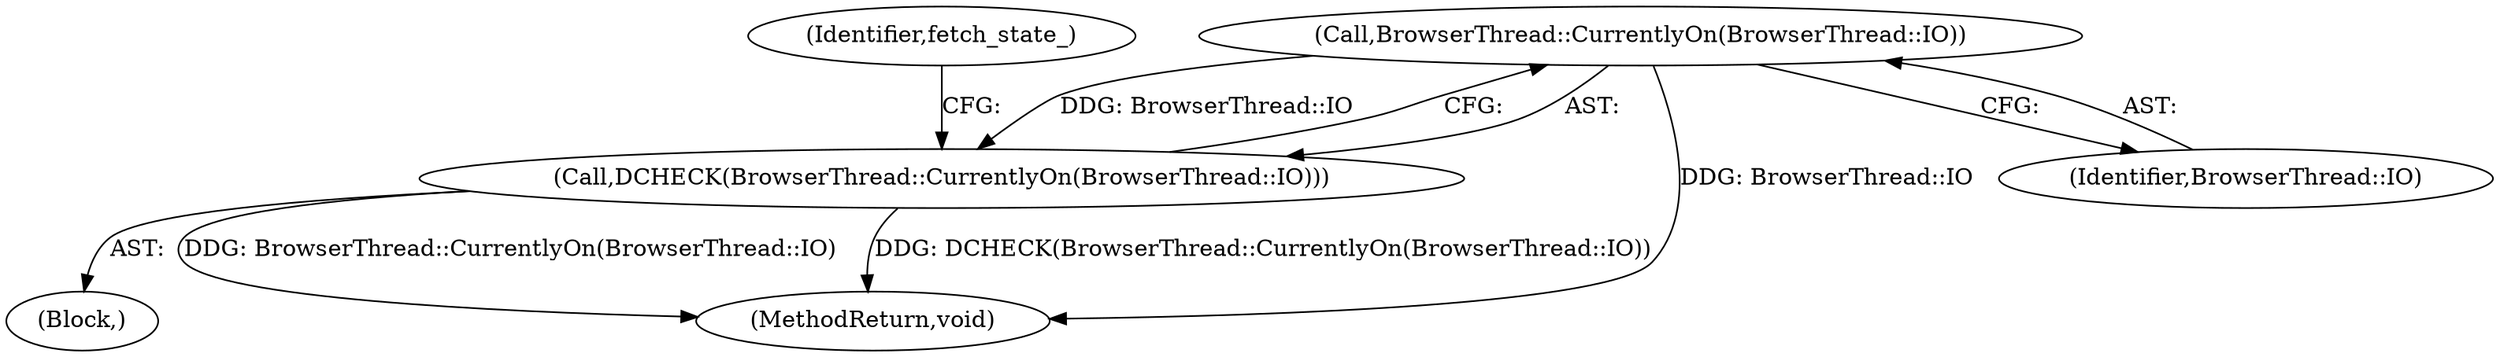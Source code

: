 digraph "0_Chrome_a6e146b4a369b31afa4c4323cc813dcbe0ef0c2b@API" {
"1000103" [label="(Call,BrowserThread::CurrentlyOn(BrowserThread::IO))"];
"1000102" [label="(Call,DCHECK(BrowserThread::CurrentlyOn(BrowserThread::IO)))"];
"1000135" [label="(MethodReturn,void)"];
"1000104" [label="(Identifier,BrowserThread::IO)"];
"1000101" [label="(Block,)"];
"1000103" [label="(Call,BrowserThread::CurrentlyOn(BrowserThread::IO))"];
"1000109" [label="(Identifier,fetch_state_)"];
"1000102" [label="(Call,DCHECK(BrowserThread::CurrentlyOn(BrowserThread::IO)))"];
"1000103" -> "1000102"  [label="AST: "];
"1000103" -> "1000104"  [label="CFG: "];
"1000104" -> "1000103"  [label="AST: "];
"1000102" -> "1000103"  [label="CFG: "];
"1000103" -> "1000135"  [label="DDG: BrowserThread::IO"];
"1000103" -> "1000102"  [label="DDG: BrowserThread::IO"];
"1000102" -> "1000101"  [label="AST: "];
"1000109" -> "1000102"  [label="CFG: "];
"1000102" -> "1000135"  [label="DDG: BrowserThread::CurrentlyOn(BrowserThread::IO)"];
"1000102" -> "1000135"  [label="DDG: DCHECK(BrowserThread::CurrentlyOn(BrowserThread::IO))"];
}
